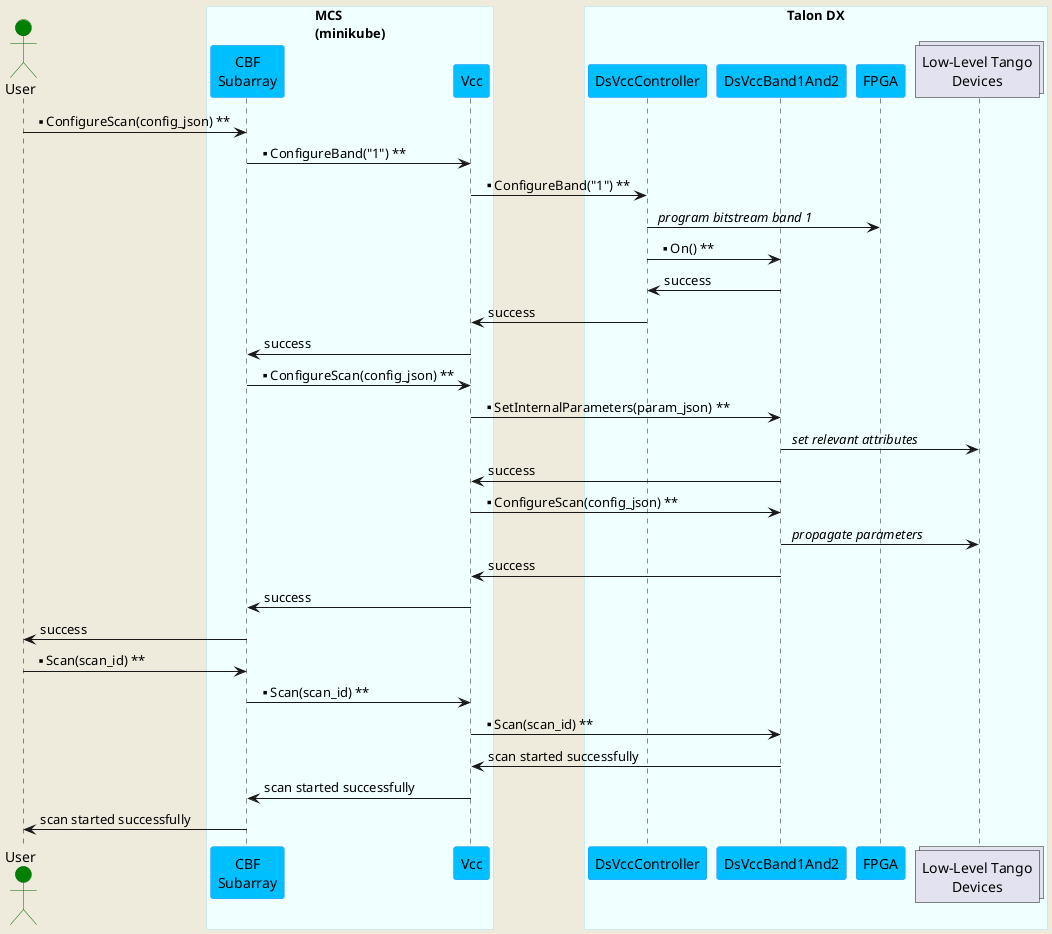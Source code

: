 @startuml test
   skinparam backgroundColor #EEEBDC
   skinparam sequence {
      ParticipantBorderColor DodgerBlue
      ParticipantBackgroundColor DeepSkyBlue
      ActorBorderColor DarkGreen
      ActorBackgroundColor Green
      BoxBorderColor LightBlue
      BoxBackgroundColor #F0FFFF
   }

   actor "User" as User

   box "MCS\n(minikube)"
      participant "CBF\nSubarray" as CbfSub
      participant "Vcc"
   end box

   box "Talon DX"
      participant "DsVccController" as VccCntr
      participant "DsVccBand1And2" as VccB12
      participant "FPGA" as FPGA
      collections "Low-Level Tango\nDevices" as TangoDS
   end box

   User -> CbfSub: ** ConfigureScan(config_json) **
   CbfSub -> Vcc: ** ConfigureBand("1") **
   Vcc -> VccCntr: ** ConfigureBand("1") **
   VccCntr -> FPGA: // program bitstream band 1 //
   VccCntr -> VccB12: ** On() **
   VccB12 -> VccCntr: success
   VccCntr -> Vcc: success
   Vcc -> CbfSub: success

   CbfSub -> Vcc: ** ConfigureScan(config_json) **
   Vcc -> VccB12: ** SetInternalParameters(param_json) **
   VccB12 -> TangoDS: // set relevant attributes //
   VccB12 -> Vcc: success
   Vcc -> VccB12: ** ConfigureScan(config_json) **
   VccB12 -> TangoDS: // propagate parameters //
   VccB12 -> Vcc: success
   Vcc -> CbfSub: success
   CbfSub -> User: success

   User -> CbfSub: ** Scan(scan_id) **
   CbfSub -> Vcc: ** Scan(scan_id) **
   Vcc -> VccB12: ** Scan(scan_id) **
   VccB12 -> Vcc: scan started successfully
   Vcc -> CbfSub: scan started successfully
   CbfSub -> User: scan started successfully
@enduml